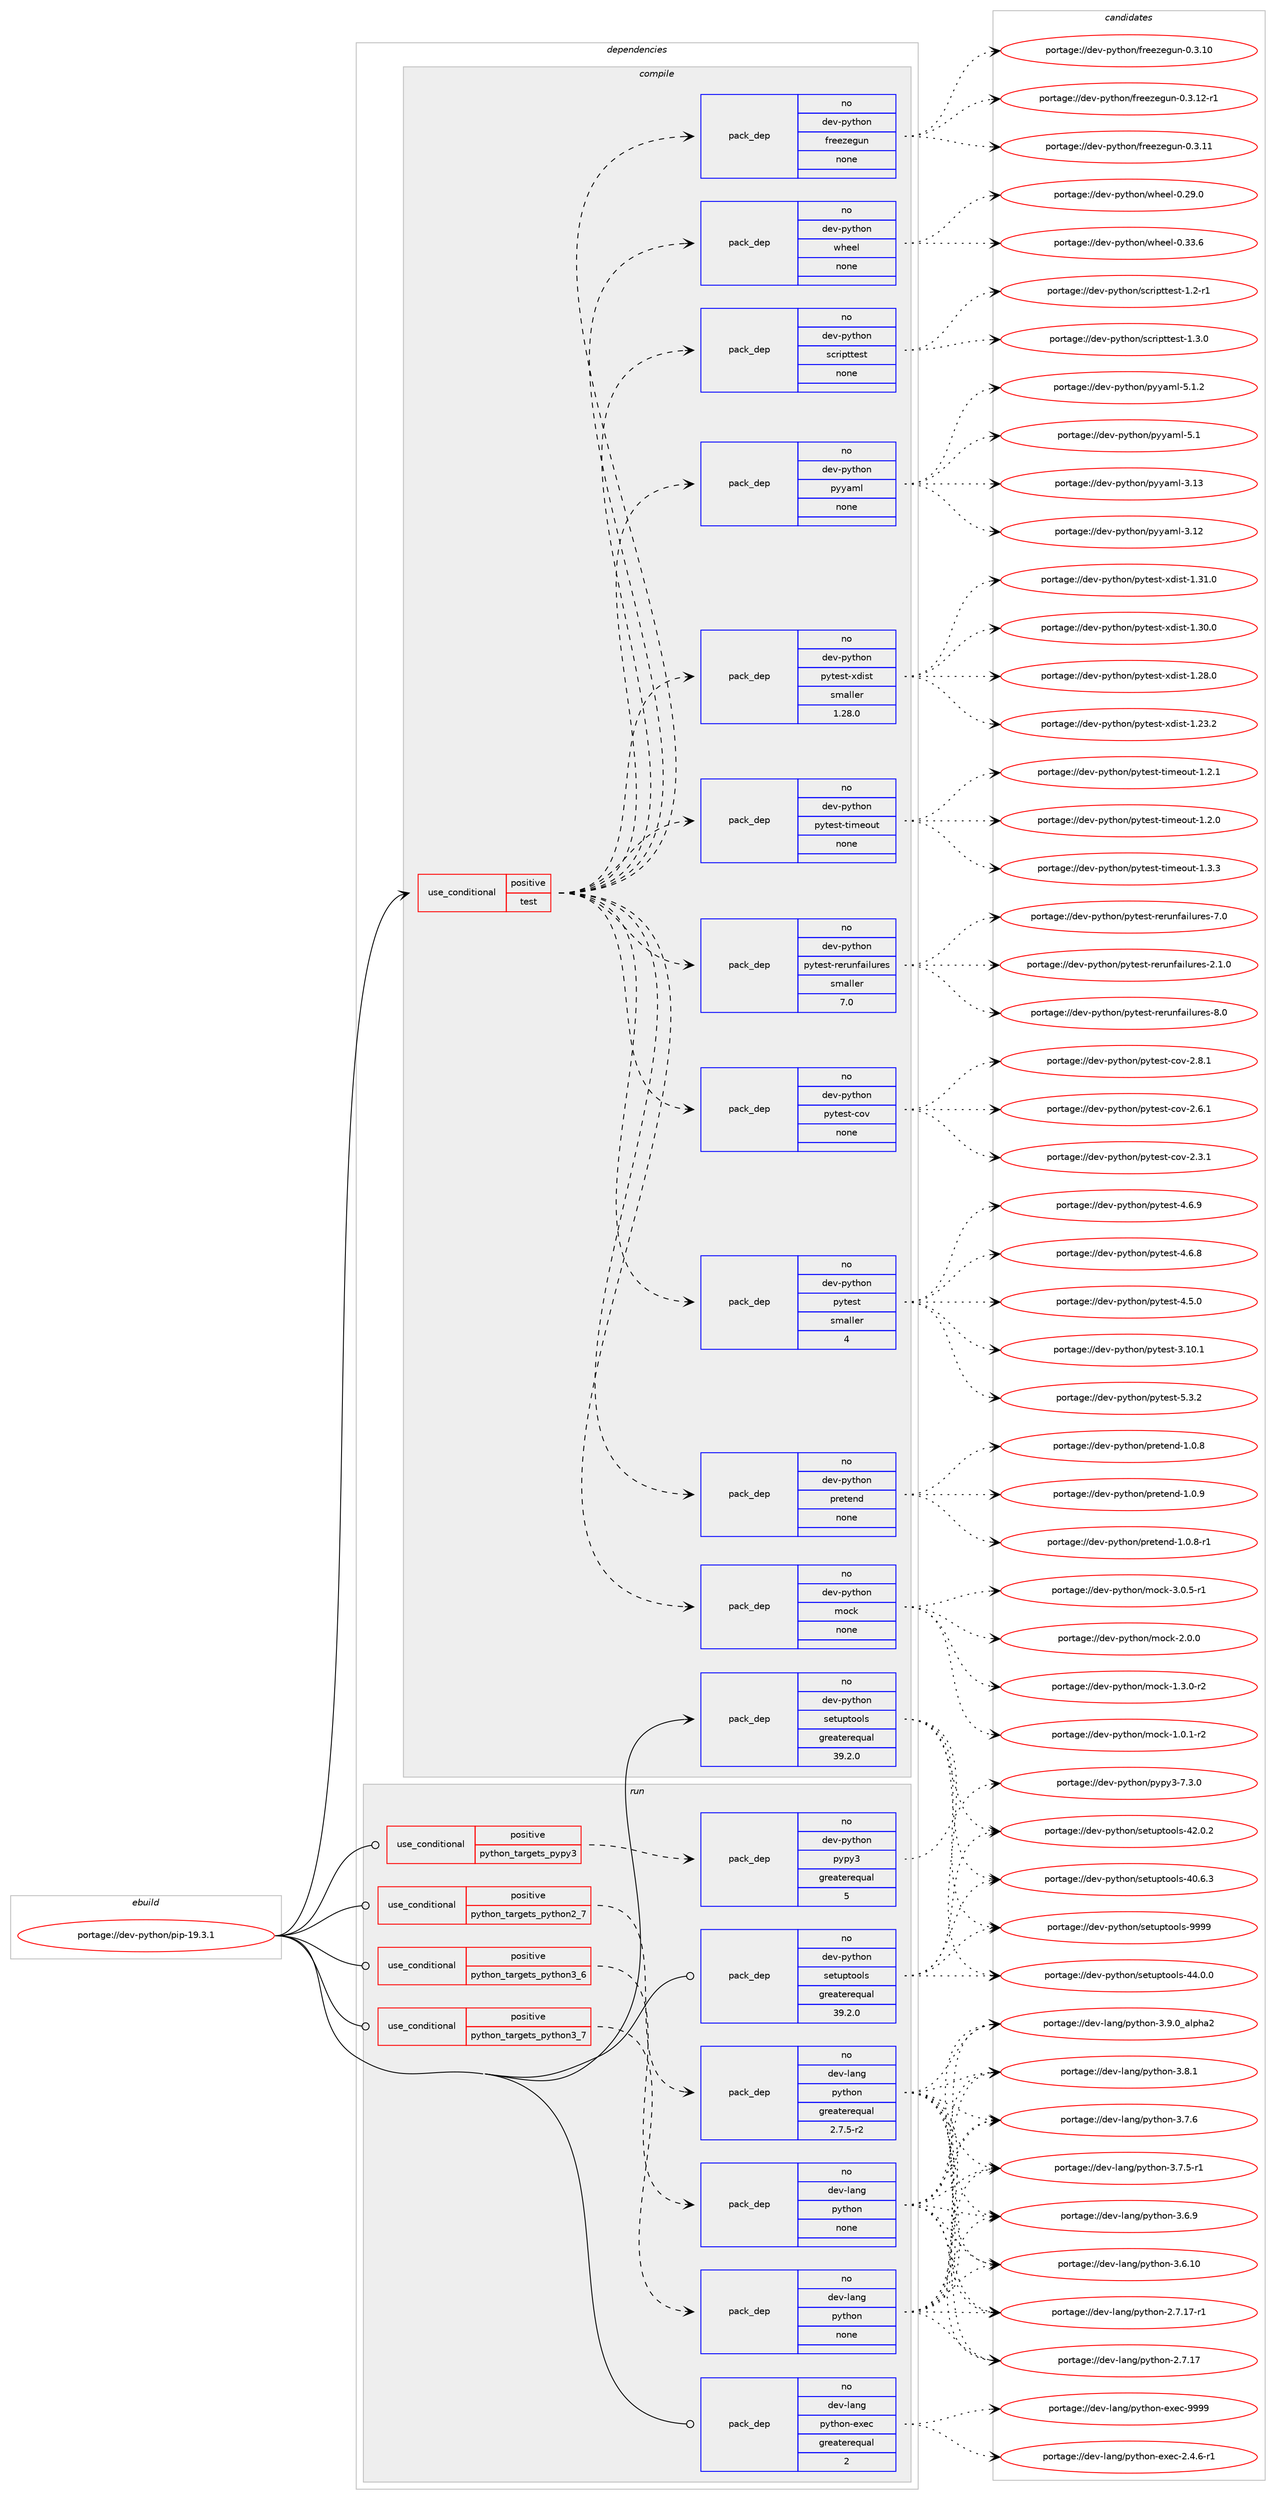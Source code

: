 digraph prolog {

# *************
# Graph options
# *************

newrank=true;
concentrate=true;
compound=true;
graph [rankdir=LR,fontname=Helvetica,fontsize=10,ranksep=1.5];#, ranksep=2.5, nodesep=0.2];
edge  [arrowhead=vee];
node  [fontname=Helvetica,fontsize=10];

# **********
# The ebuild
# **********

subgraph cluster_leftcol {
color=gray;
label=<<i>ebuild</i>>;
id [label="portage://dev-python/pip-19.3.1", color=red, width=4, href="../dev-python/pip-19.3.1.svg"];
}

# ****************
# The dependencies
# ****************

subgraph cluster_midcol {
color=gray;
label=<<i>dependencies</i>>;
subgraph cluster_compile {
fillcolor="#eeeeee";
style=filled;
label=<<i>compile</i>>;
subgraph cond110773 {
dependency442143 [label=<<TABLE BORDER="0" CELLBORDER="1" CELLSPACING="0" CELLPADDING="4"><TR><TD ROWSPAN="3" CELLPADDING="10">use_conditional</TD></TR><TR><TD>positive</TD></TR><TR><TD>test</TD></TR></TABLE>>, shape=none, color=red];
subgraph pack326428 {
dependency442144 [label=<<TABLE BORDER="0" CELLBORDER="1" CELLSPACING="0" CELLPADDING="4" WIDTH="220"><TR><TD ROWSPAN="6" CELLPADDING="30">pack_dep</TD></TR><TR><TD WIDTH="110">no</TD></TR><TR><TD>dev-python</TD></TR><TR><TD>freezegun</TD></TR><TR><TD>none</TD></TR><TR><TD></TD></TR></TABLE>>, shape=none, color=blue];
}
dependency442143:e -> dependency442144:w [weight=20,style="dashed",arrowhead="vee"];
subgraph pack326429 {
dependency442145 [label=<<TABLE BORDER="0" CELLBORDER="1" CELLSPACING="0" CELLPADDING="4" WIDTH="220"><TR><TD ROWSPAN="6" CELLPADDING="30">pack_dep</TD></TR><TR><TD WIDTH="110">no</TD></TR><TR><TD>dev-python</TD></TR><TR><TD>mock</TD></TR><TR><TD>none</TD></TR><TR><TD></TD></TR></TABLE>>, shape=none, color=blue];
}
dependency442143:e -> dependency442145:w [weight=20,style="dashed",arrowhead="vee"];
subgraph pack326430 {
dependency442146 [label=<<TABLE BORDER="0" CELLBORDER="1" CELLSPACING="0" CELLPADDING="4" WIDTH="220"><TR><TD ROWSPAN="6" CELLPADDING="30">pack_dep</TD></TR><TR><TD WIDTH="110">no</TD></TR><TR><TD>dev-python</TD></TR><TR><TD>pretend</TD></TR><TR><TD>none</TD></TR><TR><TD></TD></TR></TABLE>>, shape=none, color=blue];
}
dependency442143:e -> dependency442146:w [weight=20,style="dashed",arrowhead="vee"];
subgraph pack326431 {
dependency442147 [label=<<TABLE BORDER="0" CELLBORDER="1" CELLSPACING="0" CELLPADDING="4" WIDTH="220"><TR><TD ROWSPAN="6" CELLPADDING="30">pack_dep</TD></TR><TR><TD WIDTH="110">no</TD></TR><TR><TD>dev-python</TD></TR><TR><TD>pytest</TD></TR><TR><TD>smaller</TD></TR><TR><TD>4</TD></TR></TABLE>>, shape=none, color=blue];
}
dependency442143:e -> dependency442147:w [weight=20,style="dashed",arrowhead="vee"];
subgraph pack326432 {
dependency442148 [label=<<TABLE BORDER="0" CELLBORDER="1" CELLSPACING="0" CELLPADDING="4" WIDTH="220"><TR><TD ROWSPAN="6" CELLPADDING="30">pack_dep</TD></TR><TR><TD WIDTH="110">no</TD></TR><TR><TD>dev-python</TD></TR><TR><TD>pytest-cov</TD></TR><TR><TD>none</TD></TR><TR><TD></TD></TR></TABLE>>, shape=none, color=blue];
}
dependency442143:e -> dependency442148:w [weight=20,style="dashed",arrowhead="vee"];
subgraph pack326433 {
dependency442149 [label=<<TABLE BORDER="0" CELLBORDER="1" CELLSPACING="0" CELLPADDING="4" WIDTH="220"><TR><TD ROWSPAN="6" CELLPADDING="30">pack_dep</TD></TR><TR><TD WIDTH="110">no</TD></TR><TR><TD>dev-python</TD></TR><TR><TD>pytest-rerunfailures</TD></TR><TR><TD>smaller</TD></TR><TR><TD>7.0</TD></TR></TABLE>>, shape=none, color=blue];
}
dependency442143:e -> dependency442149:w [weight=20,style="dashed",arrowhead="vee"];
subgraph pack326434 {
dependency442150 [label=<<TABLE BORDER="0" CELLBORDER="1" CELLSPACING="0" CELLPADDING="4" WIDTH="220"><TR><TD ROWSPAN="6" CELLPADDING="30">pack_dep</TD></TR><TR><TD WIDTH="110">no</TD></TR><TR><TD>dev-python</TD></TR><TR><TD>pytest-timeout</TD></TR><TR><TD>none</TD></TR><TR><TD></TD></TR></TABLE>>, shape=none, color=blue];
}
dependency442143:e -> dependency442150:w [weight=20,style="dashed",arrowhead="vee"];
subgraph pack326435 {
dependency442151 [label=<<TABLE BORDER="0" CELLBORDER="1" CELLSPACING="0" CELLPADDING="4" WIDTH="220"><TR><TD ROWSPAN="6" CELLPADDING="30">pack_dep</TD></TR><TR><TD WIDTH="110">no</TD></TR><TR><TD>dev-python</TD></TR><TR><TD>pytest-xdist</TD></TR><TR><TD>smaller</TD></TR><TR><TD>1.28.0</TD></TR></TABLE>>, shape=none, color=blue];
}
dependency442143:e -> dependency442151:w [weight=20,style="dashed",arrowhead="vee"];
subgraph pack326436 {
dependency442152 [label=<<TABLE BORDER="0" CELLBORDER="1" CELLSPACING="0" CELLPADDING="4" WIDTH="220"><TR><TD ROWSPAN="6" CELLPADDING="30">pack_dep</TD></TR><TR><TD WIDTH="110">no</TD></TR><TR><TD>dev-python</TD></TR><TR><TD>pyyaml</TD></TR><TR><TD>none</TD></TR><TR><TD></TD></TR></TABLE>>, shape=none, color=blue];
}
dependency442143:e -> dependency442152:w [weight=20,style="dashed",arrowhead="vee"];
subgraph pack326437 {
dependency442153 [label=<<TABLE BORDER="0" CELLBORDER="1" CELLSPACING="0" CELLPADDING="4" WIDTH="220"><TR><TD ROWSPAN="6" CELLPADDING="30">pack_dep</TD></TR><TR><TD WIDTH="110">no</TD></TR><TR><TD>dev-python</TD></TR><TR><TD>scripttest</TD></TR><TR><TD>none</TD></TR><TR><TD></TD></TR></TABLE>>, shape=none, color=blue];
}
dependency442143:e -> dependency442153:w [weight=20,style="dashed",arrowhead="vee"];
subgraph pack326438 {
dependency442154 [label=<<TABLE BORDER="0" CELLBORDER="1" CELLSPACING="0" CELLPADDING="4" WIDTH="220"><TR><TD ROWSPAN="6" CELLPADDING="30">pack_dep</TD></TR><TR><TD WIDTH="110">no</TD></TR><TR><TD>dev-python</TD></TR><TR><TD>wheel</TD></TR><TR><TD>none</TD></TR><TR><TD></TD></TR></TABLE>>, shape=none, color=blue];
}
dependency442143:e -> dependency442154:w [weight=20,style="dashed",arrowhead="vee"];
}
id:e -> dependency442143:w [weight=20,style="solid",arrowhead="vee"];
subgraph pack326439 {
dependency442155 [label=<<TABLE BORDER="0" CELLBORDER="1" CELLSPACING="0" CELLPADDING="4" WIDTH="220"><TR><TD ROWSPAN="6" CELLPADDING="30">pack_dep</TD></TR><TR><TD WIDTH="110">no</TD></TR><TR><TD>dev-python</TD></TR><TR><TD>setuptools</TD></TR><TR><TD>greaterequal</TD></TR><TR><TD>39.2.0</TD></TR></TABLE>>, shape=none, color=blue];
}
id:e -> dependency442155:w [weight=20,style="solid",arrowhead="vee"];
}
subgraph cluster_compileandrun {
fillcolor="#eeeeee";
style=filled;
label=<<i>compile and run</i>>;
}
subgraph cluster_run {
fillcolor="#eeeeee";
style=filled;
label=<<i>run</i>>;
subgraph cond110774 {
dependency442156 [label=<<TABLE BORDER="0" CELLBORDER="1" CELLSPACING="0" CELLPADDING="4"><TR><TD ROWSPAN="3" CELLPADDING="10">use_conditional</TD></TR><TR><TD>positive</TD></TR><TR><TD>python_targets_pypy3</TD></TR></TABLE>>, shape=none, color=red];
subgraph pack326440 {
dependency442157 [label=<<TABLE BORDER="0" CELLBORDER="1" CELLSPACING="0" CELLPADDING="4" WIDTH="220"><TR><TD ROWSPAN="6" CELLPADDING="30">pack_dep</TD></TR><TR><TD WIDTH="110">no</TD></TR><TR><TD>dev-python</TD></TR><TR><TD>pypy3</TD></TR><TR><TD>greaterequal</TD></TR><TR><TD>5</TD></TR></TABLE>>, shape=none, color=blue];
}
dependency442156:e -> dependency442157:w [weight=20,style="dashed",arrowhead="vee"];
}
id:e -> dependency442156:w [weight=20,style="solid",arrowhead="odot"];
subgraph cond110775 {
dependency442158 [label=<<TABLE BORDER="0" CELLBORDER="1" CELLSPACING="0" CELLPADDING="4"><TR><TD ROWSPAN="3" CELLPADDING="10">use_conditional</TD></TR><TR><TD>positive</TD></TR><TR><TD>python_targets_python2_7</TD></TR></TABLE>>, shape=none, color=red];
subgraph pack326441 {
dependency442159 [label=<<TABLE BORDER="0" CELLBORDER="1" CELLSPACING="0" CELLPADDING="4" WIDTH="220"><TR><TD ROWSPAN="6" CELLPADDING="30">pack_dep</TD></TR><TR><TD WIDTH="110">no</TD></TR><TR><TD>dev-lang</TD></TR><TR><TD>python</TD></TR><TR><TD>greaterequal</TD></TR><TR><TD>2.7.5-r2</TD></TR></TABLE>>, shape=none, color=blue];
}
dependency442158:e -> dependency442159:w [weight=20,style="dashed",arrowhead="vee"];
}
id:e -> dependency442158:w [weight=20,style="solid",arrowhead="odot"];
subgraph cond110776 {
dependency442160 [label=<<TABLE BORDER="0" CELLBORDER="1" CELLSPACING="0" CELLPADDING="4"><TR><TD ROWSPAN="3" CELLPADDING="10">use_conditional</TD></TR><TR><TD>positive</TD></TR><TR><TD>python_targets_python3_6</TD></TR></TABLE>>, shape=none, color=red];
subgraph pack326442 {
dependency442161 [label=<<TABLE BORDER="0" CELLBORDER="1" CELLSPACING="0" CELLPADDING="4" WIDTH="220"><TR><TD ROWSPAN="6" CELLPADDING="30">pack_dep</TD></TR><TR><TD WIDTH="110">no</TD></TR><TR><TD>dev-lang</TD></TR><TR><TD>python</TD></TR><TR><TD>none</TD></TR><TR><TD></TD></TR></TABLE>>, shape=none, color=blue];
}
dependency442160:e -> dependency442161:w [weight=20,style="dashed",arrowhead="vee"];
}
id:e -> dependency442160:w [weight=20,style="solid",arrowhead="odot"];
subgraph cond110777 {
dependency442162 [label=<<TABLE BORDER="0" CELLBORDER="1" CELLSPACING="0" CELLPADDING="4"><TR><TD ROWSPAN="3" CELLPADDING="10">use_conditional</TD></TR><TR><TD>positive</TD></TR><TR><TD>python_targets_python3_7</TD></TR></TABLE>>, shape=none, color=red];
subgraph pack326443 {
dependency442163 [label=<<TABLE BORDER="0" CELLBORDER="1" CELLSPACING="0" CELLPADDING="4" WIDTH="220"><TR><TD ROWSPAN="6" CELLPADDING="30">pack_dep</TD></TR><TR><TD WIDTH="110">no</TD></TR><TR><TD>dev-lang</TD></TR><TR><TD>python</TD></TR><TR><TD>none</TD></TR><TR><TD></TD></TR></TABLE>>, shape=none, color=blue];
}
dependency442162:e -> dependency442163:w [weight=20,style="dashed",arrowhead="vee"];
}
id:e -> dependency442162:w [weight=20,style="solid",arrowhead="odot"];
subgraph pack326444 {
dependency442164 [label=<<TABLE BORDER="0" CELLBORDER="1" CELLSPACING="0" CELLPADDING="4" WIDTH="220"><TR><TD ROWSPAN="6" CELLPADDING="30">pack_dep</TD></TR><TR><TD WIDTH="110">no</TD></TR><TR><TD>dev-lang</TD></TR><TR><TD>python-exec</TD></TR><TR><TD>greaterequal</TD></TR><TR><TD>2</TD></TR></TABLE>>, shape=none, color=blue];
}
id:e -> dependency442164:w [weight=20,style="solid",arrowhead="odot"];
subgraph pack326445 {
dependency442165 [label=<<TABLE BORDER="0" CELLBORDER="1" CELLSPACING="0" CELLPADDING="4" WIDTH="220"><TR><TD ROWSPAN="6" CELLPADDING="30">pack_dep</TD></TR><TR><TD WIDTH="110">no</TD></TR><TR><TD>dev-python</TD></TR><TR><TD>setuptools</TD></TR><TR><TD>greaterequal</TD></TR><TR><TD>39.2.0</TD></TR></TABLE>>, shape=none, color=blue];
}
id:e -> dependency442165:w [weight=20,style="solid",arrowhead="odot"];
}
}

# **************
# The candidates
# **************

subgraph cluster_choices {
rank=same;
color=gray;
label=<<i>candidates</i>>;

subgraph choice326428 {
color=black;
nodesep=1;
choice1001011184511212111610411111047102114101101122101103117110454846514649504511449 [label="portage://dev-python/freezegun-0.3.12-r1", color=red, width=4,href="../dev-python/freezegun-0.3.12-r1.svg"];
choice100101118451121211161041111104710211410110112210110311711045484651464949 [label="portage://dev-python/freezegun-0.3.11", color=red, width=4,href="../dev-python/freezegun-0.3.11.svg"];
choice100101118451121211161041111104710211410110112210110311711045484651464948 [label="portage://dev-python/freezegun-0.3.10", color=red, width=4,href="../dev-python/freezegun-0.3.10.svg"];
dependency442144:e -> choice1001011184511212111610411111047102114101101122101103117110454846514649504511449:w [style=dotted,weight="100"];
dependency442144:e -> choice100101118451121211161041111104710211410110112210110311711045484651464949:w [style=dotted,weight="100"];
dependency442144:e -> choice100101118451121211161041111104710211410110112210110311711045484651464948:w [style=dotted,weight="100"];
}
subgraph choice326429 {
color=black;
nodesep=1;
choice1001011184511212111610411111047109111991074551464846534511449 [label="portage://dev-python/mock-3.0.5-r1", color=red, width=4,href="../dev-python/mock-3.0.5-r1.svg"];
choice100101118451121211161041111104710911199107455046484648 [label="portage://dev-python/mock-2.0.0", color=red, width=4,href="../dev-python/mock-2.0.0.svg"];
choice1001011184511212111610411111047109111991074549465146484511450 [label="portage://dev-python/mock-1.3.0-r2", color=red, width=4,href="../dev-python/mock-1.3.0-r2.svg"];
choice1001011184511212111610411111047109111991074549464846494511450 [label="portage://dev-python/mock-1.0.1-r2", color=red, width=4,href="../dev-python/mock-1.0.1-r2.svg"];
dependency442145:e -> choice1001011184511212111610411111047109111991074551464846534511449:w [style=dotted,weight="100"];
dependency442145:e -> choice100101118451121211161041111104710911199107455046484648:w [style=dotted,weight="100"];
dependency442145:e -> choice1001011184511212111610411111047109111991074549465146484511450:w [style=dotted,weight="100"];
dependency442145:e -> choice1001011184511212111610411111047109111991074549464846494511450:w [style=dotted,weight="100"];
}
subgraph choice326430 {
color=black;
nodesep=1;
choice1001011184511212111610411111047112114101116101110100454946484657 [label="portage://dev-python/pretend-1.0.9", color=red, width=4,href="../dev-python/pretend-1.0.9.svg"];
choice10010111845112121116104111110471121141011161011101004549464846564511449 [label="portage://dev-python/pretend-1.0.8-r1", color=red, width=4,href="../dev-python/pretend-1.0.8-r1.svg"];
choice1001011184511212111610411111047112114101116101110100454946484656 [label="portage://dev-python/pretend-1.0.8", color=red, width=4,href="../dev-python/pretend-1.0.8.svg"];
dependency442146:e -> choice1001011184511212111610411111047112114101116101110100454946484657:w [style=dotted,weight="100"];
dependency442146:e -> choice10010111845112121116104111110471121141011161011101004549464846564511449:w [style=dotted,weight="100"];
dependency442146:e -> choice1001011184511212111610411111047112114101116101110100454946484656:w [style=dotted,weight="100"];
}
subgraph choice326431 {
color=black;
nodesep=1;
choice1001011184511212111610411111047112121116101115116455346514650 [label="portage://dev-python/pytest-5.3.2", color=red, width=4,href="../dev-python/pytest-5.3.2.svg"];
choice1001011184511212111610411111047112121116101115116455246544657 [label="portage://dev-python/pytest-4.6.9", color=red, width=4,href="../dev-python/pytest-4.6.9.svg"];
choice1001011184511212111610411111047112121116101115116455246544656 [label="portage://dev-python/pytest-4.6.8", color=red, width=4,href="../dev-python/pytest-4.6.8.svg"];
choice1001011184511212111610411111047112121116101115116455246534648 [label="portage://dev-python/pytest-4.5.0", color=red, width=4,href="../dev-python/pytest-4.5.0.svg"];
choice100101118451121211161041111104711212111610111511645514649484649 [label="portage://dev-python/pytest-3.10.1", color=red, width=4,href="../dev-python/pytest-3.10.1.svg"];
dependency442147:e -> choice1001011184511212111610411111047112121116101115116455346514650:w [style=dotted,weight="100"];
dependency442147:e -> choice1001011184511212111610411111047112121116101115116455246544657:w [style=dotted,weight="100"];
dependency442147:e -> choice1001011184511212111610411111047112121116101115116455246544656:w [style=dotted,weight="100"];
dependency442147:e -> choice1001011184511212111610411111047112121116101115116455246534648:w [style=dotted,weight="100"];
dependency442147:e -> choice100101118451121211161041111104711212111610111511645514649484649:w [style=dotted,weight="100"];
}
subgraph choice326432 {
color=black;
nodesep=1;
choice10010111845112121116104111110471121211161011151164599111118455046564649 [label="portage://dev-python/pytest-cov-2.8.1", color=red, width=4,href="../dev-python/pytest-cov-2.8.1.svg"];
choice10010111845112121116104111110471121211161011151164599111118455046544649 [label="portage://dev-python/pytest-cov-2.6.1", color=red, width=4,href="../dev-python/pytest-cov-2.6.1.svg"];
choice10010111845112121116104111110471121211161011151164599111118455046514649 [label="portage://dev-python/pytest-cov-2.3.1", color=red, width=4,href="../dev-python/pytest-cov-2.3.1.svg"];
dependency442148:e -> choice10010111845112121116104111110471121211161011151164599111118455046564649:w [style=dotted,weight="100"];
dependency442148:e -> choice10010111845112121116104111110471121211161011151164599111118455046544649:w [style=dotted,weight="100"];
dependency442148:e -> choice10010111845112121116104111110471121211161011151164599111118455046514649:w [style=dotted,weight="100"];
}
subgraph choice326433 {
color=black;
nodesep=1;
choice1001011184511212111610411111047112121116101115116451141011141171101029710510811711410111545564648 [label="portage://dev-python/pytest-rerunfailures-8.0", color=red, width=4,href="../dev-python/pytest-rerunfailures-8.0.svg"];
choice1001011184511212111610411111047112121116101115116451141011141171101029710510811711410111545554648 [label="portage://dev-python/pytest-rerunfailures-7.0", color=red, width=4,href="../dev-python/pytest-rerunfailures-7.0.svg"];
choice10010111845112121116104111110471121211161011151164511410111411711010297105108117114101115455046494648 [label="portage://dev-python/pytest-rerunfailures-2.1.0", color=red, width=4,href="../dev-python/pytest-rerunfailures-2.1.0.svg"];
dependency442149:e -> choice1001011184511212111610411111047112121116101115116451141011141171101029710510811711410111545564648:w [style=dotted,weight="100"];
dependency442149:e -> choice1001011184511212111610411111047112121116101115116451141011141171101029710510811711410111545554648:w [style=dotted,weight="100"];
dependency442149:e -> choice10010111845112121116104111110471121211161011151164511410111411711010297105108117114101115455046494648:w [style=dotted,weight="100"];
}
subgraph choice326434 {
color=black;
nodesep=1;
choice100101118451121211161041111104711212111610111511645116105109101111117116454946514651 [label="portage://dev-python/pytest-timeout-1.3.3", color=red, width=4,href="../dev-python/pytest-timeout-1.3.3.svg"];
choice100101118451121211161041111104711212111610111511645116105109101111117116454946504649 [label="portage://dev-python/pytest-timeout-1.2.1", color=red, width=4,href="../dev-python/pytest-timeout-1.2.1.svg"];
choice100101118451121211161041111104711212111610111511645116105109101111117116454946504648 [label="portage://dev-python/pytest-timeout-1.2.0", color=red, width=4,href="../dev-python/pytest-timeout-1.2.0.svg"];
dependency442150:e -> choice100101118451121211161041111104711212111610111511645116105109101111117116454946514651:w [style=dotted,weight="100"];
dependency442150:e -> choice100101118451121211161041111104711212111610111511645116105109101111117116454946504649:w [style=dotted,weight="100"];
dependency442150:e -> choice100101118451121211161041111104711212111610111511645116105109101111117116454946504648:w [style=dotted,weight="100"];
}
subgraph choice326435 {
color=black;
nodesep=1;
choice10010111845112121116104111110471121211161011151164512010010511511645494651494648 [label="portage://dev-python/pytest-xdist-1.31.0", color=red, width=4,href="../dev-python/pytest-xdist-1.31.0.svg"];
choice10010111845112121116104111110471121211161011151164512010010511511645494651484648 [label="portage://dev-python/pytest-xdist-1.30.0", color=red, width=4,href="../dev-python/pytest-xdist-1.30.0.svg"];
choice10010111845112121116104111110471121211161011151164512010010511511645494650564648 [label="portage://dev-python/pytest-xdist-1.28.0", color=red, width=4,href="../dev-python/pytest-xdist-1.28.0.svg"];
choice10010111845112121116104111110471121211161011151164512010010511511645494650514650 [label="portage://dev-python/pytest-xdist-1.23.2", color=red, width=4,href="../dev-python/pytest-xdist-1.23.2.svg"];
dependency442151:e -> choice10010111845112121116104111110471121211161011151164512010010511511645494651494648:w [style=dotted,weight="100"];
dependency442151:e -> choice10010111845112121116104111110471121211161011151164512010010511511645494651484648:w [style=dotted,weight="100"];
dependency442151:e -> choice10010111845112121116104111110471121211161011151164512010010511511645494650564648:w [style=dotted,weight="100"];
dependency442151:e -> choice10010111845112121116104111110471121211161011151164512010010511511645494650514650:w [style=dotted,weight="100"];
}
subgraph choice326436 {
color=black;
nodesep=1;
choice100101118451121211161041111104711212112197109108455346494650 [label="portage://dev-python/pyyaml-5.1.2", color=red, width=4,href="../dev-python/pyyaml-5.1.2.svg"];
choice10010111845112121116104111110471121211219710910845534649 [label="portage://dev-python/pyyaml-5.1", color=red, width=4,href="../dev-python/pyyaml-5.1.svg"];
choice1001011184511212111610411111047112121121971091084551464951 [label="portage://dev-python/pyyaml-3.13", color=red, width=4,href="../dev-python/pyyaml-3.13.svg"];
choice1001011184511212111610411111047112121121971091084551464950 [label="portage://dev-python/pyyaml-3.12", color=red, width=4,href="../dev-python/pyyaml-3.12.svg"];
dependency442152:e -> choice100101118451121211161041111104711212112197109108455346494650:w [style=dotted,weight="100"];
dependency442152:e -> choice10010111845112121116104111110471121211219710910845534649:w [style=dotted,weight="100"];
dependency442152:e -> choice1001011184511212111610411111047112121121971091084551464951:w [style=dotted,weight="100"];
dependency442152:e -> choice1001011184511212111610411111047112121121971091084551464950:w [style=dotted,weight="100"];
}
subgraph choice326437 {
color=black;
nodesep=1;
choice100101118451121211161041111104711599114105112116116101115116454946514648 [label="portage://dev-python/scripttest-1.3.0", color=red, width=4,href="../dev-python/scripttest-1.3.0.svg"];
choice100101118451121211161041111104711599114105112116116101115116454946504511449 [label="portage://dev-python/scripttest-1.2-r1", color=red, width=4,href="../dev-python/scripttest-1.2-r1.svg"];
dependency442153:e -> choice100101118451121211161041111104711599114105112116116101115116454946514648:w [style=dotted,weight="100"];
dependency442153:e -> choice100101118451121211161041111104711599114105112116116101115116454946504511449:w [style=dotted,weight="100"];
}
subgraph choice326438 {
color=black;
nodesep=1;
choice100101118451121211161041111104711910410110110845484651514654 [label="portage://dev-python/wheel-0.33.6", color=red, width=4,href="../dev-python/wheel-0.33.6.svg"];
choice100101118451121211161041111104711910410110110845484650574648 [label="portage://dev-python/wheel-0.29.0", color=red, width=4,href="../dev-python/wheel-0.29.0.svg"];
dependency442154:e -> choice100101118451121211161041111104711910410110110845484651514654:w [style=dotted,weight="100"];
dependency442154:e -> choice100101118451121211161041111104711910410110110845484650574648:w [style=dotted,weight="100"];
}
subgraph choice326439 {
color=black;
nodesep=1;
choice10010111845112121116104111110471151011161171121161111111081154557575757 [label="portage://dev-python/setuptools-9999", color=red, width=4,href="../dev-python/setuptools-9999.svg"];
choice100101118451121211161041111104711510111611711211611111110811545525246484648 [label="portage://dev-python/setuptools-44.0.0", color=red, width=4,href="../dev-python/setuptools-44.0.0.svg"];
choice100101118451121211161041111104711510111611711211611111110811545525046484650 [label="portage://dev-python/setuptools-42.0.2", color=red, width=4,href="../dev-python/setuptools-42.0.2.svg"];
choice100101118451121211161041111104711510111611711211611111110811545524846544651 [label="portage://dev-python/setuptools-40.6.3", color=red, width=4,href="../dev-python/setuptools-40.6.3.svg"];
dependency442155:e -> choice10010111845112121116104111110471151011161171121161111111081154557575757:w [style=dotted,weight="100"];
dependency442155:e -> choice100101118451121211161041111104711510111611711211611111110811545525246484648:w [style=dotted,weight="100"];
dependency442155:e -> choice100101118451121211161041111104711510111611711211611111110811545525046484650:w [style=dotted,weight="100"];
dependency442155:e -> choice100101118451121211161041111104711510111611711211611111110811545524846544651:w [style=dotted,weight="100"];
}
subgraph choice326440 {
color=black;
nodesep=1;
choice100101118451121211161041111104711212111212151455546514648 [label="portage://dev-python/pypy3-7.3.0", color=red, width=4,href="../dev-python/pypy3-7.3.0.svg"];
dependency442157:e -> choice100101118451121211161041111104711212111212151455546514648:w [style=dotted,weight="100"];
}
subgraph choice326441 {
color=black;
nodesep=1;
choice10010111845108971101034711212111610411111045514657464895971081121049750 [label="portage://dev-lang/python-3.9.0_alpha2", color=red, width=4,href="../dev-lang/python-3.9.0_alpha2.svg"];
choice100101118451089711010347112121116104111110455146564649 [label="portage://dev-lang/python-3.8.1", color=red, width=4,href="../dev-lang/python-3.8.1.svg"];
choice100101118451089711010347112121116104111110455146554654 [label="portage://dev-lang/python-3.7.6", color=red, width=4,href="../dev-lang/python-3.7.6.svg"];
choice1001011184510897110103471121211161041111104551465546534511449 [label="portage://dev-lang/python-3.7.5-r1", color=red, width=4,href="../dev-lang/python-3.7.5-r1.svg"];
choice100101118451089711010347112121116104111110455146544657 [label="portage://dev-lang/python-3.6.9", color=red, width=4,href="../dev-lang/python-3.6.9.svg"];
choice10010111845108971101034711212111610411111045514654464948 [label="portage://dev-lang/python-3.6.10", color=red, width=4,href="../dev-lang/python-3.6.10.svg"];
choice100101118451089711010347112121116104111110455046554649554511449 [label="portage://dev-lang/python-2.7.17-r1", color=red, width=4,href="../dev-lang/python-2.7.17-r1.svg"];
choice10010111845108971101034711212111610411111045504655464955 [label="portage://dev-lang/python-2.7.17", color=red, width=4,href="../dev-lang/python-2.7.17.svg"];
dependency442159:e -> choice10010111845108971101034711212111610411111045514657464895971081121049750:w [style=dotted,weight="100"];
dependency442159:e -> choice100101118451089711010347112121116104111110455146564649:w [style=dotted,weight="100"];
dependency442159:e -> choice100101118451089711010347112121116104111110455146554654:w [style=dotted,weight="100"];
dependency442159:e -> choice1001011184510897110103471121211161041111104551465546534511449:w [style=dotted,weight="100"];
dependency442159:e -> choice100101118451089711010347112121116104111110455146544657:w [style=dotted,weight="100"];
dependency442159:e -> choice10010111845108971101034711212111610411111045514654464948:w [style=dotted,weight="100"];
dependency442159:e -> choice100101118451089711010347112121116104111110455046554649554511449:w [style=dotted,weight="100"];
dependency442159:e -> choice10010111845108971101034711212111610411111045504655464955:w [style=dotted,weight="100"];
}
subgraph choice326442 {
color=black;
nodesep=1;
choice10010111845108971101034711212111610411111045514657464895971081121049750 [label="portage://dev-lang/python-3.9.0_alpha2", color=red, width=4,href="../dev-lang/python-3.9.0_alpha2.svg"];
choice100101118451089711010347112121116104111110455146564649 [label="portage://dev-lang/python-3.8.1", color=red, width=4,href="../dev-lang/python-3.8.1.svg"];
choice100101118451089711010347112121116104111110455146554654 [label="portage://dev-lang/python-3.7.6", color=red, width=4,href="../dev-lang/python-3.7.6.svg"];
choice1001011184510897110103471121211161041111104551465546534511449 [label="portage://dev-lang/python-3.7.5-r1", color=red, width=4,href="../dev-lang/python-3.7.5-r1.svg"];
choice100101118451089711010347112121116104111110455146544657 [label="portage://dev-lang/python-3.6.9", color=red, width=4,href="../dev-lang/python-3.6.9.svg"];
choice10010111845108971101034711212111610411111045514654464948 [label="portage://dev-lang/python-3.6.10", color=red, width=4,href="../dev-lang/python-3.6.10.svg"];
choice100101118451089711010347112121116104111110455046554649554511449 [label="portage://dev-lang/python-2.7.17-r1", color=red, width=4,href="../dev-lang/python-2.7.17-r1.svg"];
choice10010111845108971101034711212111610411111045504655464955 [label="portage://dev-lang/python-2.7.17", color=red, width=4,href="../dev-lang/python-2.7.17.svg"];
dependency442161:e -> choice10010111845108971101034711212111610411111045514657464895971081121049750:w [style=dotted,weight="100"];
dependency442161:e -> choice100101118451089711010347112121116104111110455146564649:w [style=dotted,weight="100"];
dependency442161:e -> choice100101118451089711010347112121116104111110455146554654:w [style=dotted,weight="100"];
dependency442161:e -> choice1001011184510897110103471121211161041111104551465546534511449:w [style=dotted,weight="100"];
dependency442161:e -> choice100101118451089711010347112121116104111110455146544657:w [style=dotted,weight="100"];
dependency442161:e -> choice10010111845108971101034711212111610411111045514654464948:w [style=dotted,weight="100"];
dependency442161:e -> choice100101118451089711010347112121116104111110455046554649554511449:w [style=dotted,weight="100"];
dependency442161:e -> choice10010111845108971101034711212111610411111045504655464955:w [style=dotted,weight="100"];
}
subgraph choice326443 {
color=black;
nodesep=1;
choice10010111845108971101034711212111610411111045514657464895971081121049750 [label="portage://dev-lang/python-3.9.0_alpha2", color=red, width=4,href="../dev-lang/python-3.9.0_alpha2.svg"];
choice100101118451089711010347112121116104111110455146564649 [label="portage://dev-lang/python-3.8.1", color=red, width=4,href="../dev-lang/python-3.8.1.svg"];
choice100101118451089711010347112121116104111110455146554654 [label="portage://dev-lang/python-3.7.6", color=red, width=4,href="../dev-lang/python-3.7.6.svg"];
choice1001011184510897110103471121211161041111104551465546534511449 [label="portage://dev-lang/python-3.7.5-r1", color=red, width=4,href="../dev-lang/python-3.7.5-r1.svg"];
choice100101118451089711010347112121116104111110455146544657 [label="portage://dev-lang/python-3.6.9", color=red, width=4,href="../dev-lang/python-3.6.9.svg"];
choice10010111845108971101034711212111610411111045514654464948 [label="portage://dev-lang/python-3.6.10", color=red, width=4,href="../dev-lang/python-3.6.10.svg"];
choice100101118451089711010347112121116104111110455046554649554511449 [label="portage://dev-lang/python-2.7.17-r1", color=red, width=4,href="../dev-lang/python-2.7.17-r1.svg"];
choice10010111845108971101034711212111610411111045504655464955 [label="portage://dev-lang/python-2.7.17", color=red, width=4,href="../dev-lang/python-2.7.17.svg"];
dependency442163:e -> choice10010111845108971101034711212111610411111045514657464895971081121049750:w [style=dotted,weight="100"];
dependency442163:e -> choice100101118451089711010347112121116104111110455146564649:w [style=dotted,weight="100"];
dependency442163:e -> choice100101118451089711010347112121116104111110455146554654:w [style=dotted,weight="100"];
dependency442163:e -> choice1001011184510897110103471121211161041111104551465546534511449:w [style=dotted,weight="100"];
dependency442163:e -> choice100101118451089711010347112121116104111110455146544657:w [style=dotted,weight="100"];
dependency442163:e -> choice10010111845108971101034711212111610411111045514654464948:w [style=dotted,weight="100"];
dependency442163:e -> choice100101118451089711010347112121116104111110455046554649554511449:w [style=dotted,weight="100"];
dependency442163:e -> choice10010111845108971101034711212111610411111045504655464955:w [style=dotted,weight="100"];
}
subgraph choice326444 {
color=black;
nodesep=1;
choice10010111845108971101034711212111610411111045101120101994557575757 [label="portage://dev-lang/python-exec-9999", color=red, width=4,href="../dev-lang/python-exec-9999.svg"];
choice10010111845108971101034711212111610411111045101120101994550465246544511449 [label="portage://dev-lang/python-exec-2.4.6-r1", color=red, width=4,href="../dev-lang/python-exec-2.4.6-r1.svg"];
dependency442164:e -> choice10010111845108971101034711212111610411111045101120101994557575757:w [style=dotted,weight="100"];
dependency442164:e -> choice10010111845108971101034711212111610411111045101120101994550465246544511449:w [style=dotted,weight="100"];
}
subgraph choice326445 {
color=black;
nodesep=1;
choice10010111845112121116104111110471151011161171121161111111081154557575757 [label="portage://dev-python/setuptools-9999", color=red, width=4,href="../dev-python/setuptools-9999.svg"];
choice100101118451121211161041111104711510111611711211611111110811545525246484648 [label="portage://dev-python/setuptools-44.0.0", color=red, width=4,href="../dev-python/setuptools-44.0.0.svg"];
choice100101118451121211161041111104711510111611711211611111110811545525046484650 [label="portage://dev-python/setuptools-42.0.2", color=red, width=4,href="../dev-python/setuptools-42.0.2.svg"];
choice100101118451121211161041111104711510111611711211611111110811545524846544651 [label="portage://dev-python/setuptools-40.6.3", color=red, width=4,href="../dev-python/setuptools-40.6.3.svg"];
dependency442165:e -> choice10010111845112121116104111110471151011161171121161111111081154557575757:w [style=dotted,weight="100"];
dependency442165:e -> choice100101118451121211161041111104711510111611711211611111110811545525246484648:w [style=dotted,weight="100"];
dependency442165:e -> choice100101118451121211161041111104711510111611711211611111110811545525046484650:w [style=dotted,weight="100"];
dependency442165:e -> choice100101118451121211161041111104711510111611711211611111110811545524846544651:w [style=dotted,weight="100"];
}
}

}
